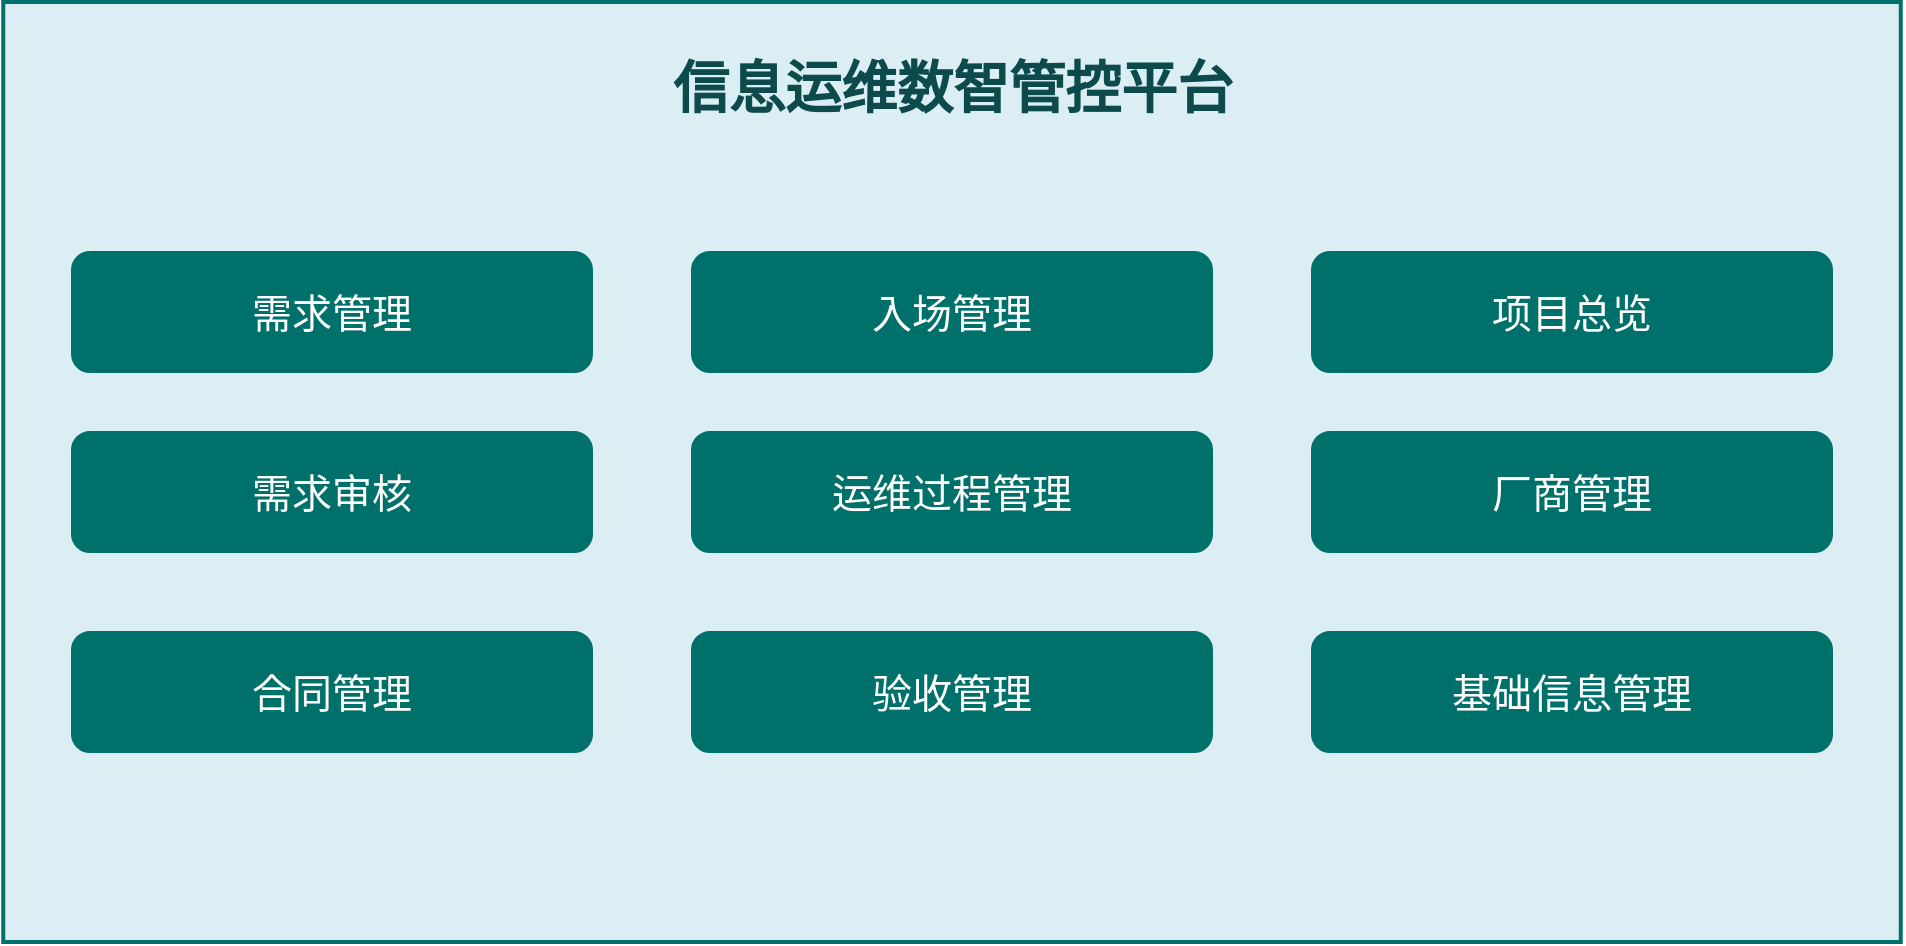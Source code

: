 <mxfile version="21.7.1" type="github">
  <diagram name="第 1 页" id="Ps2D1eNA88uoamYgQ0YJ">
    <mxGraphModel dx="2303" dy="1230" grid="1" gridSize="10" guides="1" tooltips="1" connect="1" arrows="1" fold="1" page="1" pageScale="1" pageWidth="1920" pageHeight="1200" math="0" shadow="0">
      <root>
        <mxCell id="0" />
        <mxCell id="1" parent="0" />
        <mxCell id="uwCnqsSgFnwAL1Oi17WA-2" value="信息运维数智管控平台" style="rounded=0;whiteSpace=wrap;html=1;verticalAlign=top;fontSize=28;spacingTop=20;strokeColor=#00706B;fillColor=#DBEEF4;fontColor=#0C4A4C;fontStyle=1;strokeWidth=2;" vertex="1" parent="1">
          <mxGeometry x="435.63" y="155" width="948.75" height="470" as="geometry" />
        </mxCell>
        <mxCell id="uwCnqsSgFnwAL1Oi17WA-3" value="需求管理" style="rounded=1;whiteSpace=wrap;html=1;fillColor=#00706B;fontColor=#FFFFFF;fontSize=20;strokeColor=#00706B;fontStyle=0" vertex="1" parent="1">
          <mxGeometry x="470" y="280" width="260" height="60" as="geometry" />
        </mxCell>
        <mxCell id="uwCnqsSgFnwAL1Oi17WA-4" value="需求审核" style="rounded=1;whiteSpace=wrap;html=1;fillColor=#00706B;fontColor=#FFFFFF;fontSize=20;strokeColor=#00706B;fontStyle=0" vertex="1" parent="1">
          <mxGeometry x="470" y="370" width="260" height="60" as="geometry" />
        </mxCell>
        <mxCell id="uwCnqsSgFnwAL1Oi17WA-5" value="合同管理" style="rounded=1;whiteSpace=wrap;html=1;fillColor=#00706B;fontColor=#FFFFFF;fontSize=20;strokeColor=#00706B;fontStyle=0" vertex="1" parent="1">
          <mxGeometry x="470" y="470" width="260" height="60" as="geometry" />
        </mxCell>
        <mxCell id="uwCnqsSgFnwAL1Oi17WA-6" value="入场管理" style="rounded=1;whiteSpace=wrap;html=1;fillColor=#00706B;fontColor=#FFFFFF;fontSize=20;strokeColor=#00706B;fontStyle=0" vertex="1" parent="1">
          <mxGeometry x="780" y="280" width="260" height="60" as="geometry" />
        </mxCell>
        <mxCell id="uwCnqsSgFnwAL1Oi17WA-7" value="运维过程管理" style="rounded=1;whiteSpace=wrap;html=1;fillColor=#00706B;fontColor=#FFFFFF;fontSize=20;strokeColor=#00706B;fontStyle=0" vertex="1" parent="1">
          <mxGeometry x="780" y="370" width="260" height="60" as="geometry" />
        </mxCell>
        <mxCell id="uwCnqsSgFnwAL1Oi17WA-8" value="验收管理" style="rounded=1;whiteSpace=wrap;html=1;fillColor=#00706B;fontColor=#FFFFFF;fontSize=20;strokeColor=#00706B;fontStyle=0" vertex="1" parent="1">
          <mxGeometry x="780" y="470" width="260" height="60" as="geometry" />
        </mxCell>
        <mxCell id="uwCnqsSgFnwAL1Oi17WA-9" value="项目总览" style="rounded=1;whiteSpace=wrap;html=1;fillColor=#00706B;fontColor=#FFFFFF;fontSize=20;strokeColor=#00706B;fontStyle=0" vertex="1" parent="1">
          <mxGeometry x="1090" y="280" width="260" height="60" as="geometry" />
        </mxCell>
        <mxCell id="uwCnqsSgFnwAL1Oi17WA-10" value="厂商管理" style="rounded=1;whiteSpace=wrap;html=1;fillColor=#00706B;fontColor=#FFFFFF;fontSize=20;strokeColor=#00706B;fontStyle=0" vertex="1" parent="1">
          <mxGeometry x="1090" y="370" width="260" height="60" as="geometry" />
        </mxCell>
        <mxCell id="uwCnqsSgFnwAL1Oi17WA-12" value="基础信息管理" style="rounded=1;whiteSpace=wrap;html=1;fillColor=#00706B;fontColor=#FFFFFF;fontSize=20;strokeColor=#00706B;fontStyle=0" vertex="1" parent="1">
          <mxGeometry x="1090" y="470" width="260" height="60" as="geometry" />
        </mxCell>
      </root>
    </mxGraphModel>
  </diagram>
</mxfile>
